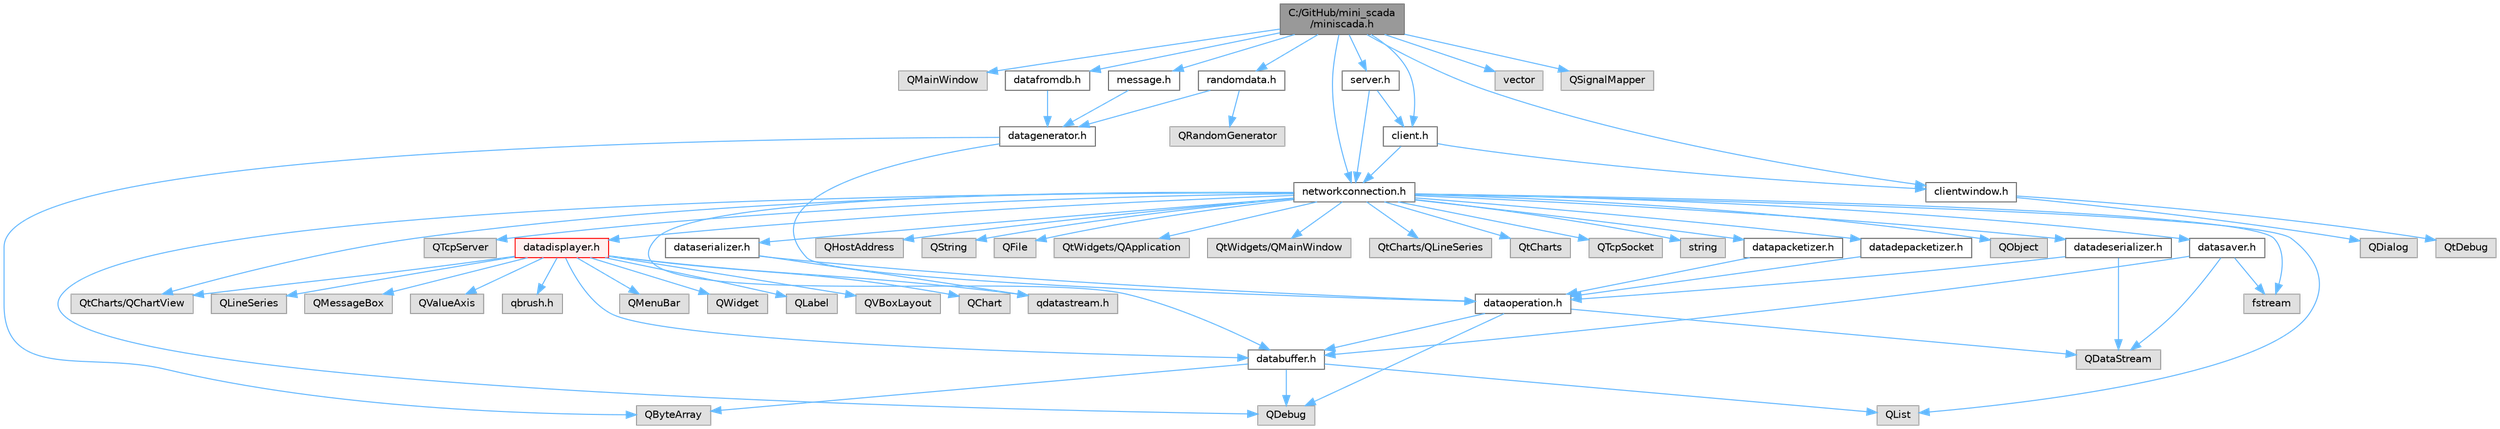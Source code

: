 digraph "C:/GitHub/mini_scada/miniscada.h"
{
 // LATEX_PDF_SIZE
  bgcolor="transparent";
  edge [fontname=Helvetica,fontsize=10,labelfontname=Helvetica,labelfontsize=10];
  node [fontname=Helvetica,fontsize=10,shape=box,height=0.2,width=0.4];
  Node1 [id="Node000001",label="C:/GitHub/mini_scada\l/miniscada.h",height=0.2,width=0.4,color="gray40", fillcolor="grey60", style="filled", fontcolor="black",tooltip=" "];
  Node1 -> Node2 [id="edge72_Node000001_Node000002",color="steelblue1",style="solid",tooltip=" "];
  Node2 [id="Node000002",label="QMainWindow",height=0.2,width=0.4,color="grey60", fillcolor="#E0E0E0", style="filled",tooltip=" "];
  Node1 -> Node3 [id="edge73_Node000001_Node000003",color="steelblue1",style="solid",tooltip=" "];
  Node3 [id="Node000003",label="networkconnection.h",height=0.2,width=0.4,color="grey40", fillcolor="white", style="filled",URL="$networkconnection_8h.html",tooltip=" "];
  Node3 -> Node4 [id="edge74_Node000003_Node000004",color="steelblue1",style="solid",tooltip=" "];
  Node4 [id="Node000004",label="QObject",height=0.2,width=0.4,color="grey60", fillcolor="#E0E0E0", style="filled",tooltip=" "];
  Node3 -> Node5 [id="edge75_Node000003_Node000005",color="steelblue1",style="solid",tooltip=" "];
  Node5 [id="Node000005",label="QTcpServer",height=0.2,width=0.4,color="grey60", fillcolor="#E0E0E0", style="filled",tooltip=" "];
  Node3 -> Node6 [id="edge76_Node000003_Node000006",color="steelblue1",style="solid",tooltip=" "];
  Node6 [id="Node000006",label="QTcpSocket",height=0.2,width=0.4,color="grey60", fillcolor="#E0E0E0", style="filled",tooltip=" "];
  Node3 -> Node7 [id="edge77_Node000003_Node000007",color="steelblue1",style="solid",tooltip=" "];
  Node7 [id="Node000007",label="string",height=0.2,width=0.4,color="grey60", fillcolor="#E0E0E0", style="filled",tooltip=" "];
  Node3 -> Node8 [id="edge78_Node000003_Node000008",color="steelblue1",style="solid",tooltip=" "];
  Node8 [id="Node000008",label="databuffer.h",height=0.2,width=0.4,color="grey40", fillcolor="white", style="filled",URL="$databuffer_8h.html",tooltip=" "];
  Node8 -> Node9 [id="edge79_Node000008_Node000009",color="steelblue1",style="solid",tooltip=" "];
  Node9 [id="Node000009",label="QByteArray",height=0.2,width=0.4,color="grey60", fillcolor="#E0E0E0", style="filled",tooltip=" "];
  Node8 -> Node10 [id="edge80_Node000008_Node000010",color="steelblue1",style="solid",tooltip=" "];
  Node10 [id="Node000010",label="QList",height=0.2,width=0.4,color="grey60", fillcolor="#E0E0E0", style="filled",tooltip=" "];
  Node8 -> Node11 [id="edge81_Node000008_Node000011",color="steelblue1",style="solid",tooltip=" "];
  Node11 [id="Node000011",label="QDebug",height=0.2,width=0.4,color="grey60", fillcolor="#E0E0E0", style="filled",tooltip=" "];
  Node3 -> Node11 [id="edge82_Node000003_Node000011",color="steelblue1",style="solid",tooltip=" "];
  Node3 -> Node10 [id="edge83_Node000003_Node000010",color="steelblue1",style="solid",tooltip=" "];
  Node3 -> Node12 [id="edge84_Node000003_Node000012",color="steelblue1",style="solid",tooltip=" "];
  Node12 [id="Node000012",label="QHostAddress",height=0.2,width=0.4,color="grey60", fillcolor="#E0E0E0", style="filled",tooltip=" "];
  Node3 -> Node13 [id="edge85_Node000003_Node000013",color="steelblue1",style="solid",tooltip=" "];
  Node13 [id="Node000013",label="QString",height=0.2,width=0.4,color="grey60", fillcolor="#E0E0E0", style="filled",tooltip=" "];
  Node3 -> Node14 [id="edge86_Node000003_Node000014",color="steelblue1",style="solid",tooltip=" "];
  Node14 [id="Node000014",label="dataserializer.h",height=0.2,width=0.4,color="grey40", fillcolor="white", style="filled",URL="$dataserializer_8h.html",tooltip=" "];
  Node14 -> Node15 [id="edge87_Node000014_Node000015",color="steelblue1",style="solid",tooltip=" "];
  Node15 [id="Node000015",label="dataoperation.h",height=0.2,width=0.4,color="grey40", fillcolor="white", style="filled",URL="$dataoperation_8h.html",tooltip=" "];
  Node15 -> Node8 [id="edge88_Node000015_Node000008",color="steelblue1",style="solid",tooltip=" "];
  Node15 -> Node16 [id="edge89_Node000015_Node000016",color="steelblue1",style="solid",tooltip=" "];
  Node16 [id="Node000016",label="QDataStream",height=0.2,width=0.4,color="grey60", fillcolor="#E0E0E0", style="filled",tooltip=" "];
  Node15 -> Node11 [id="edge90_Node000015_Node000011",color="steelblue1",style="solid",tooltip=" "];
  Node14 -> Node17 [id="edge91_Node000014_Node000017",color="steelblue1",style="solid",tooltip=" "];
  Node17 [id="Node000017",label="qdatastream.h",height=0.2,width=0.4,color="grey60", fillcolor="#E0E0E0", style="filled",tooltip=" "];
  Node3 -> Node18 [id="edge92_Node000003_Node000018",color="steelblue1",style="solid",tooltip=" "];
  Node18 [id="Node000018",label="datadeserializer.h",height=0.2,width=0.4,color="grey40", fillcolor="white", style="filled",URL="$datadeserializer_8h.html",tooltip=" "];
  Node18 -> Node15 [id="edge93_Node000018_Node000015",color="steelblue1",style="solid",tooltip=" "];
  Node18 -> Node16 [id="edge94_Node000018_Node000016",color="steelblue1",style="solid",tooltip=" "];
  Node3 -> Node19 [id="edge95_Node000003_Node000019",color="steelblue1",style="solid",tooltip=" "];
  Node19 [id="Node000019",label="datapacketizer.h",height=0.2,width=0.4,color="grey40", fillcolor="white", style="filled",URL="$datapacketizer_8h.html",tooltip=" "];
  Node19 -> Node15 [id="edge96_Node000019_Node000015",color="steelblue1",style="solid",tooltip=" "];
  Node3 -> Node20 [id="edge97_Node000003_Node000020",color="steelblue1",style="solid",tooltip=" "];
  Node20 [id="Node000020",label="datadepacketizer.h",height=0.2,width=0.4,color="grey40", fillcolor="white", style="filled",URL="$datadepacketizer_8h.html",tooltip=" "];
  Node20 -> Node15 [id="edge98_Node000020_Node000015",color="steelblue1",style="solid",tooltip=" "];
  Node3 -> Node21 [id="edge99_Node000003_Node000021",color="steelblue1",style="solid",tooltip=" "];
  Node21 [id="Node000021",label="fstream",height=0.2,width=0.4,color="grey60", fillcolor="#E0E0E0", style="filled",tooltip=" "];
  Node3 -> Node22 [id="edge100_Node000003_Node000022",color="steelblue1",style="solid",tooltip=" "];
  Node22 [id="Node000022",label="QFile",height=0.2,width=0.4,color="grey60", fillcolor="#E0E0E0", style="filled",tooltip=" "];
  Node3 -> Node23 [id="edge101_Node000003_Node000023",color="steelblue1",style="solid",tooltip=" "];
  Node23 [id="Node000023",label="QtWidgets/QApplication",height=0.2,width=0.4,color="grey60", fillcolor="#E0E0E0", style="filled",tooltip=" "];
  Node3 -> Node24 [id="edge102_Node000003_Node000024",color="steelblue1",style="solid",tooltip=" "];
  Node24 [id="Node000024",label="QtWidgets/QMainWindow",height=0.2,width=0.4,color="grey60", fillcolor="#E0E0E0", style="filled",tooltip=" "];
  Node3 -> Node25 [id="edge103_Node000003_Node000025",color="steelblue1",style="solid",tooltip=" "];
  Node25 [id="Node000025",label="QtCharts/QChartView",height=0.2,width=0.4,color="grey60", fillcolor="#E0E0E0", style="filled",tooltip=" "];
  Node3 -> Node26 [id="edge104_Node000003_Node000026",color="steelblue1",style="solid",tooltip=" "];
  Node26 [id="Node000026",label="QtCharts/QLineSeries",height=0.2,width=0.4,color="grey60", fillcolor="#E0E0E0", style="filled",tooltip=" "];
  Node3 -> Node27 [id="edge105_Node000003_Node000027",color="steelblue1",style="solid",tooltip=" "];
  Node27 [id="Node000027",label="QtCharts",height=0.2,width=0.4,color="grey60", fillcolor="#E0E0E0", style="filled",tooltip=" "];
  Node3 -> Node28 [id="edge106_Node000003_Node000028",color="steelblue1",style="solid",tooltip=" "];
  Node28 [id="Node000028",label="datasaver.h",height=0.2,width=0.4,color="grey40", fillcolor="white", style="filled",URL="$datasaver_8h.html",tooltip=" "];
  Node28 -> Node8 [id="edge107_Node000028_Node000008",color="steelblue1",style="solid",tooltip=" "];
  Node28 -> Node21 [id="edge108_Node000028_Node000021",color="steelblue1",style="solid",tooltip=" "];
  Node28 -> Node16 [id="edge109_Node000028_Node000016",color="steelblue1",style="solid",tooltip=" "];
  Node3 -> Node29 [id="edge110_Node000003_Node000029",color="steelblue1",style="solid",tooltip=" "];
  Node29 [id="Node000029",label="datadisplayer.h",height=0.2,width=0.4,color="red", fillcolor="#FFF0F0", style="filled",URL="$datadisplayer_8h.html",tooltip=" "];
  Node29 -> Node30 [id="edge111_Node000029_Node000030",color="steelblue1",style="solid",tooltip=" "];
  Node30 [id="Node000030",label="QWidget",height=0.2,width=0.4,color="grey60", fillcolor="#E0E0E0", style="filled",tooltip=" "];
  Node29 -> Node8 [id="edge112_Node000029_Node000008",color="steelblue1",style="solid",tooltip=" "];
  Node29 -> Node17 [id="edge113_Node000029_Node000017",color="steelblue1",style="solid",tooltip=" "];
  Node29 -> Node31 [id="edge114_Node000029_Node000031",color="steelblue1",style="solid",tooltip=" "];
  Node31 [id="Node000031",label="QLabel",height=0.2,width=0.4,color="grey60", fillcolor="#E0E0E0", style="filled",tooltip=" "];
  Node29 -> Node32 [id="edge115_Node000029_Node000032",color="steelblue1",style="solid",tooltip=" "];
  Node32 [id="Node000032",label="QVBoxLayout",height=0.2,width=0.4,color="grey60", fillcolor="#E0E0E0", style="filled",tooltip=" "];
  Node29 -> Node33 [id="edge116_Node000029_Node000033",color="steelblue1",style="solid",tooltip=" "];
  Node33 [id="Node000033",label="QChart",height=0.2,width=0.4,color="grey60", fillcolor="#E0E0E0", style="filled",tooltip=" "];
  Node29 -> Node34 [id="edge117_Node000029_Node000034",color="steelblue1",style="solid",tooltip=" "];
  Node34 [id="Node000034",label="QLineSeries",height=0.2,width=0.4,color="grey60", fillcolor="#E0E0E0", style="filled",tooltip=" "];
  Node29 -> Node25 [id="edge118_Node000029_Node000025",color="steelblue1",style="solid",tooltip=" "];
  Node29 -> Node35 [id="edge119_Node000029_Node000035",color="steelblue1",style="solid",tooltip=" "];
  Node35 [id="Node000035",label="QMessageBox",height=0.2,width=0.4,color="grey60", fillcolor="#E0E0E0", style="filled",tooltip=" "];
  Node29 -> Node36 [id="edge120_Node000029_Node000036",color="steelblue1",style="solid",tooltip=" "];
  Node36 [id="Node000036",label="QValueAxis",height=0.2,width=0.4,color="grey60", fillcolor="#E0E0E0", style="filled",tooltip=" "];
  Node29 -> Node37 [id="edge121_Node000029_Node000037",color="steelblue1",style="solid",tooltip=" "];
  Node37 [id="Node000037",label="qbrush.h",height=0.2,width=0.4,color="grey60", fillcolor="#E0E0E0", style="filled",tooltip=" "];
  Node29 -> Node38 [id="edge122_Node000029_Node000038",color="steelblue1",style="solid",tooltip=" "];
  Node38 [id="Node000038",label="QMenuBar",height=0.2,width=0.4,color="grey60", fillcolor="#E0E0E0", style="filled",tooltip=" "];
  Node1 -> Node41 [id="edge123_Node000001_Node000041",color="steelblue1",style="solid",tooltip=" "];
  Node41 [id="Node000041",label="clientwindow.h",height=0.2,width=0.4,color="grey40", fillcolor="white", style="filled",URL="$clientwindow_8h.html",tooltip=" "];
  Node41 -> Node42 [id="edge124_Node000041_Node000042",color="steelblue1",style="solid",tooltip=" "];
  Node42 [id="Node000042",label="QDialog",height=0.2,width=0.4,color="grey60", fillcolor="#E0E0E0", style="filled",tooltip=" "];
  Node41 -> Node43 [id="edge125_Node000041_Node000043",color="steelblue1",style="solid",tooltip=" "];
  Node43 [id="Node000043",label="QtDebug",height=0.2,width=0.4,color="grey60", fillcolor="#E0E0E0", style="filled",tooltip=" "];
  Node1 -> Node44 [id="edge126_Node000001_Node000044",color="steelblue1",style="solid",tooltip=" "];
  Node44 [id="Node000044",label="server.h",height=0.2,width=0.4,color="grey40", fillcolor="white", style="filled",URL="$server_8h.html",tooltip=" "];
  Node44 -> Node3 [id="edge127_Node000044_Node000003",color="steelblue1",style="solid",tooltip=" "];
  Node44 -> Node45 [id="edge128_Node000044_Node000045",color="steelblue1",style="solid",tooltip=" "];
  Node45 [id="Node000045",label="client.h",height=0.2,width=0.4,color="grey40", fillcolor="white", style="filled",URL="$client_8h.html",tooltip=" "];
  Node45 -> Node3 [id="edge129_Node000045_Node000003",color="steelblue1",style="solid",tooltip=" "];
  Node45 -> Node41 [id="edge130_Node000045_Node000041",color="steelblue1",style="solid",tooltip=" "];
  Node1 -> Node45 [id="edge131_Node000001_Node000045",color="steelblue1",style="solid",tooltip=" "];
  Node1 -> Node46 [id="edge132_Node000001_Node000046",color="steelblue1",style="solid",tooltip=" "];
  Node46 [id="Node000046",label="message.h",height=0.2,width=0.4,color="grey40", fillcolor="white", style="filled",URL="$message_8h.html",tooltip=" "];
  Node46 -> Node47 [id="edge133_Node000046_Node000047",color="steelblue1",style="solid",tooltip=" "];
  Node47 [id="Node000047",label="datagenerator.h",height=0.2,width=0.4,color="grey40", fillcolor="white", style="filled",URL="$datagenerator_8h.html",tooltip=" "];
  Node47 -> Node15 [id="edge134_Node000047_Node000015",color="steelblue1",style="solid",tooltip=" "];
  Node47 -> Node9 [id="edge135_Node000047_Node000009",color="steelblue1",style="solid",tooltip=" "];
  Node1 -> Node48 [id="edge136_Node000001_Node000048",color="steelblue1",style="solid",tooltip=" "];
  Node48 [id="Node000048",label="datafromdb.h",height=0.2,width=0.4,color="grey40", fillcolor="white", style="filled",URL="$datafromdb_8h.html",tooltip=" "];
  Node48 -> Node47 [id="edge137_Node000048_Node000047",color="steelblue1",style="solid",tooltip=" "];
  Node1 -> Node49 [id="edge138_Node000001_Node000049",color="steelblue1",style="solid",tooltip=" "];
  Node49 [id="Node000049",label="randomdata.h",height=0.2,width=0.4,color="grey40", fillcolor="white", style="filled",URL="$randomdata_8h.html",tooltip=" "];
  Node49 -> Node47 [id="edge139_Node000049_Node000047",color="steelblue1",style="solid",tooltip=" "];
  Node49 -> Node50 [id="edge140_Node000049_Node000050",color="steelblue1",style="solid",tooltip=" "];
  Node50 [id="Node000050",label="QRandomGenerator",height=0.2,width=0.4,color="grey60", fillcolor="#E0E0E0", style="filled",tooltip=" "];
  Node1 -> Node51 [id="edge141_Node000001_Node000051",color="steelblue1",style="solid",tooltip=" "];
  Node51 [id="Node000051",label="vector",height=0.2,width=0.4,color="grey60", fillcolor="#E0E0E0", style="filled",tooltip=" "];
  Node1 -> Node52 [id="edge142_Node000001_Node000052",color="steelblue1",style="solid",tooltip=" "];
  Node52 [id="Node000052",label="QSignalMapper",height=0.2,width=0.4,color="grey60", fillcolor="#E0E0E0", style="filled",tooltip=" "];
}
